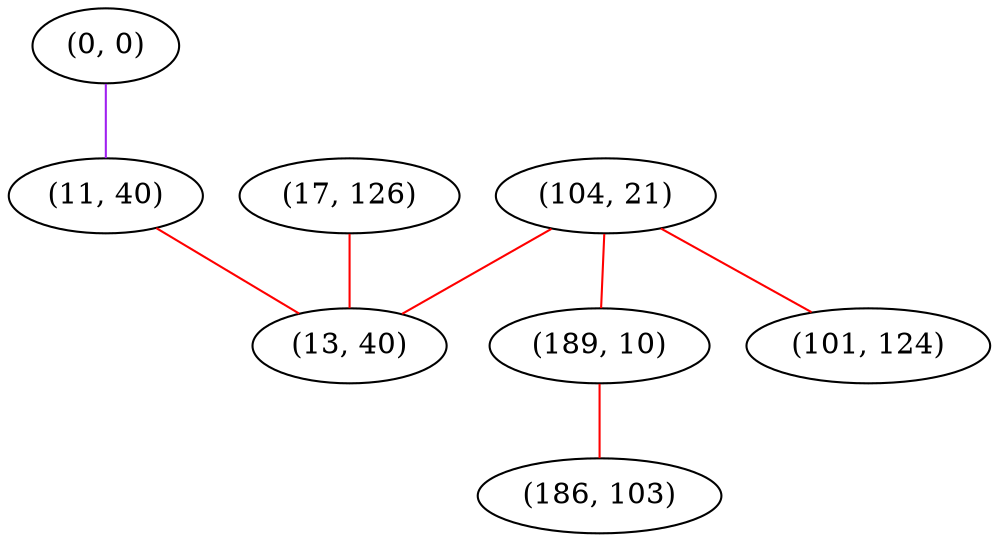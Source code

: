 graph "" {
"(0, 0)";
"(11, 40)";
"(17, 126)";
"(104, 21)";
"(189, 10)";
"(13, 40)";
"(186, 103)";
"(101, 124)";
"(0, 0)" -- "(11, 40)"  [color=purple, key=0, weight=4];
"(11, 40)" -- "(13, 40)"  [color=red, key=0, weight=1];
"(17, 126)" -- "(13, 40)"  [color=red, key=0, weight=1];
"(104, 21)" -- "(101, 124)"  [color=red, key=0, weight=1];
"(104, 21)" -- "(189, 10)"  [color=red, key=0, weight=1];
"(104, 21)" -- "(13, 40)"  [color=red, key=0, weight=1];
"(189, 10)" -- "(186, 103)"  [color=red, key=0, weight=1];
}
